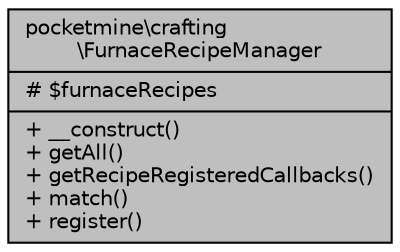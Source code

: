 digraph "pocketmine\crafting\FurnaceRecipeManager"
{
 // INTERACTIVE_SVG=YES
 // LATEX_PDF_SIZE
  edge [fontname="Helvetica",fontsize="10",labelfontname="Helvetica",labelfontsize="10"];
  node [fontname="Helvetica",fontsize="10",shape=record];
  Node1 [label="{pocketmine\\crafting\l\\FurnaceRecipeManager\n|# $furnaceRecipes\l|+ __construct()\l+ getAll()\l+ getRecipeRegisteredCallbacks()\l+ match()\l+ register()\l}",height=0.2,width=0.4,color="black", fillcolor="grey75", style="filled", fontcolor="black",tooltip=" "];
}
